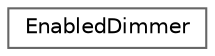digraph "Graphical Class Hierarchy"
{
 // LATEX_PDF_SIZE
  bgcolor="transparent";
  edge [fontname=Helvetica,fontsize=10,labelfontname=Helvetica,labelfontsize=10];
  node [fontname=Helvetica,fontsize=10,shape=box,height=0.2,width=0.4];
  rankdir="LR";
  Node0 [id="Node000000",label="EnabledDimmer",height=0.2,width=0.4,color="grey40", fillcolor="white", style="filled",URL="$struct_enabled_dimmer.html",tooltip=" "];
}
